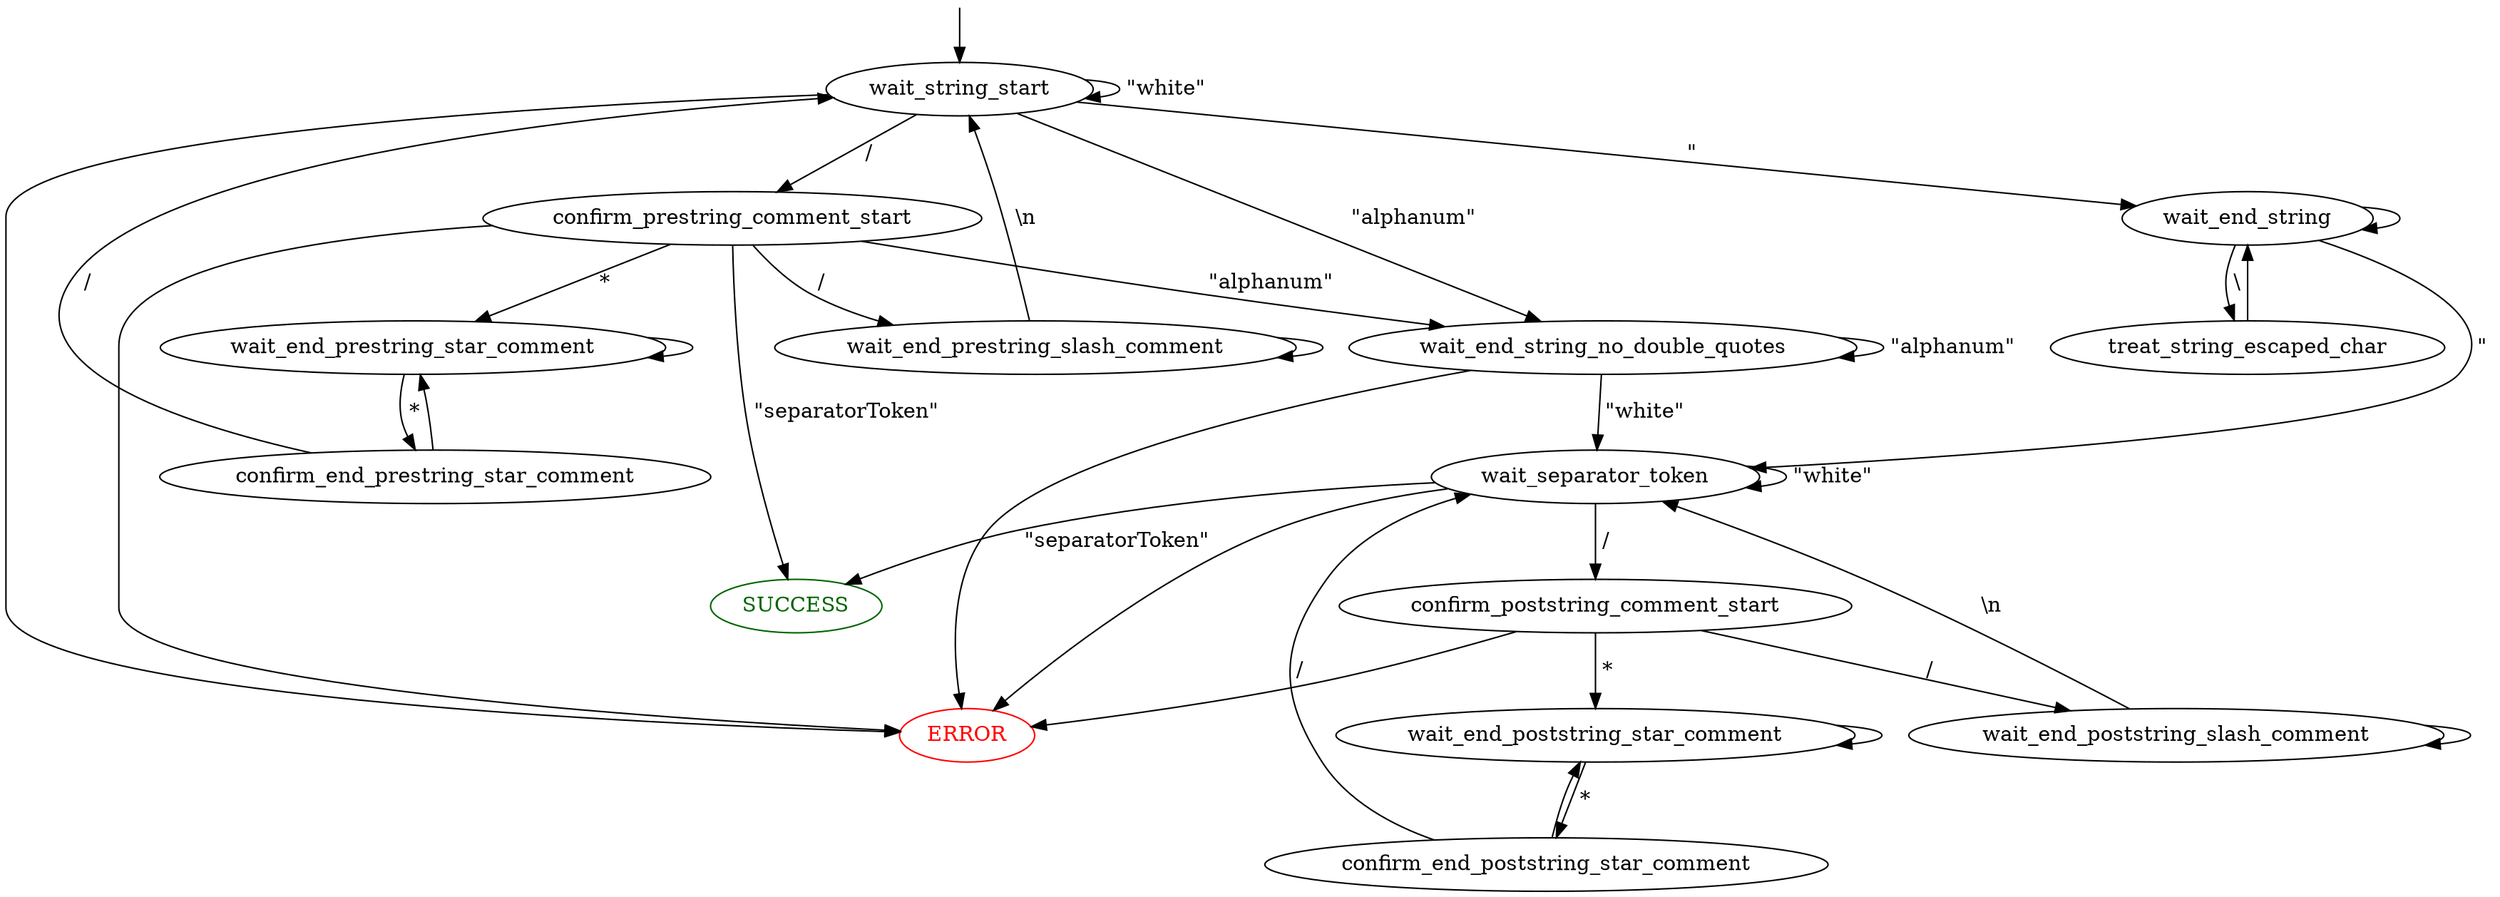 digraph States {
	input[label="", fixedsize="false", width=0, height=0, shape=none];
	SUCCESS[color=darkgreen, fontcolor=darkgreen];
	ERROR[color=red, fontcolor=red];

	input -> wait_string_start;

	wait_string_start -> wait_string_start [label=" \"white\" "];
	wait_string_start -> confirm_prestring_comment_start [label=" / "];
	wait_string_start -> wait_end_string_no_double_quotes [label=" \"alphanum\" "];
	wait_string_start -> wait_end_string [label=" \" "];
	wait_string_start -> ERROR;
	confirm_prestring_comment_start -> wait_end_prestring_star_comment [label=" * "];
	confirm_prestring_comment_start -> wait_end_prestring_slash_comment [label=" / "];
	confirm_prestring_comment_start -> wait_end_string_no_double_quotes [label=" \"alphanum\" "];
	confirm_prestring_comment_start -> SUCCESS [label=" \"separatorToken\" "];
	confirm_prestring_comment_start -> ERROR;
	wait_end_prestring_star_comment -> confirm_end_prestring_star_comment [label=" * "];
	wait_end_prestring_star_comment -> wait_end_prestring_star_comment;
	confirm_end_prestring_star_comment -> wait_string_start [label=" / "];
	confirm_end_prestring_star_comment -> wait_end_prestring_star_comment;
	wait_end_prestring_slash_comment -> wait_string_start [label=" \\n "];
	wait_end_prestring_slash_comment -> wait_end_prestring_slash_comment;

	wait_end_string_no_double_quotes -> wait_end_string_no_double_quotes [label=" \"alphanum\" "];
	wait_end_string_no_double_quotes -> wait_separator_token [label=" \"white\" "];
	wait_end_string_no_double_quotes -> ERROR;
	wait_end_string -> treat_string_escaped_char [label=" \\ "];
	wait_end_string -> wait_separator_token [label=" \" "];
	wait_end_string -> wait_end_string;
	treat_string_escaped_char -> wait_end_string;

	wait_separator_token -> confirm_poststring_comment_start [label = " / "];
	wait_separator_token -> wait_separator_token [label = " \"white\" "];
	wait_separator_token -> SUCCESS [label = " \"separatorToken\" "];
	wait_separator_token -> ERROR;
	confirm_poststring_comment_start -> wait_end_poststring_star_comment [label=" * "];
	confirm_poststring_comment_start -> wait_end_poststring_slash_comment [label=" / "];
	confirm_poststring_comment_start -> ERROR;
	wait_end_poststring_star_comment -> confirm_end_poststring_star_comment [label=" * "];
	wait_end_poststring_star_comment -> wait_end_poststring_star_comment;
	confirm_end_poststring_star_comment -> wait_separator_token [label = " / "];
	confirm_end_poststring_star_comment -> wait_end_poststring_star_comment;
	wait_end_poststring_slash_comment -> wait_separator_token [label=" \\n "];
	wait_end_poststring_slash_comment -> wait_end_poststring_slash_comment;
/*	{ rank=same; wait_end_string_no_double_quotes; wait_end_string; } */
}

